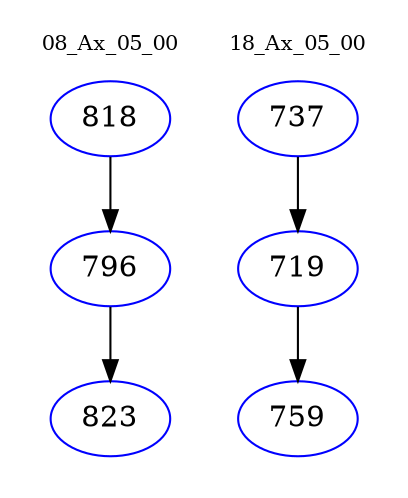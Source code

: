 digraph{
subgraph cluster_0 {
color = white
label = "08_Ax_05_00";
fontsize=10;
T0_818 [label="818", color="blue"]
T0_818 -> T0_796 [color="black"]
T0_796 [label="796", color="blue"]
T0_796 -> T0_823 [color="black"]
T0_823 [label="823", color="blue"]
}
subgraph cluster_1 {
color = white
label = "18_Ax_05_00";
fontsize=10;
T1_737 [label="737", color="blue"]
T1_737 -> T1_719 [color="black"]
T1_719 [label="719", color="blue"]
T1_719 -> T1_759 [color="black"]
T1_759 [label="759", color="blue"]
}
}
